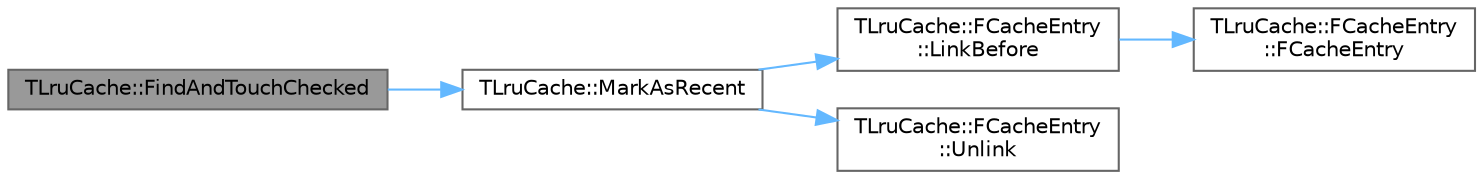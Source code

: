 digraph "TLruCache::FindAndTouchChecked"
{
 // INTERACTIVE_SVG=YES
 // LATEX_PDF_SIZE
  bgcolor="transparent";
  edge [fontname=Helvetica,fontsize=10,labelfontname=Helvetica,labelfontsize=10];
  node [fontname=Helvetica,fontsize=10,shape=box,height=0.2,width=0.4];
  rankdir="LR";
  Node1 [id="Node000001",label="TLruCache::FindAndTouchChecked",height=0.2,width=0.4,color="gray40", fillcolor="grey60", style="filled", fontcolor="black",tooltip="Find the value of the entry with the specified key and mark it as the most recently used."];
  Node1 -> Node2 [id="edge1_Node000001_Node000002",color="steelblue1",style="solid",tooltip=" "];
  Node2 [id="Node000002",label="TLruCache::MarkAsRecent",height=0.2,width=0.4,color="grey40", fillcolor="white", style="filled",URL="$de/d6b/classTLruCache.html#a007487a40d42a413dae892ebaab9355d",tooltip="Mark the given entry as recently used."];
  Node2 -> Node3 [id="edge2_Node000002_Node000003",color="steelblue1",style="solid",tooltip=" "];
  Node3 [id="Node000003",label="TLruCache::FCacheEntry\l::LinkBefore",height=0.2,width=0.4,color="grey40", fillcolor="white", style="filled",URL="$d7/d1d/structTLruCache_1_1FCacheEntry.html#a6d903216421d1053b64f1dad1c2fdb90",tooltip="Add this entry before the given one."];
  Node3 -> Node4 [id="edge3_Node000003_Node000004",color="steelblue1",style="solid",tooltip=" "];
  Node4 [id="Node000004",label="TLruCache::FCacheEntry\l::FCacheEntry",height=0.2,width=0.4,color="grey40", fillcolor="white", style="filled",URL="$d7/d1d/structTLruCache_1_1FCacheEntry.html#ae6d1c18baa3217d8481c99c202a5dd04",tooltip="Create and initialize a new instance."];
  Node2 -> Node5 [id="edge4_Node000002_Node000005",color="steelblue1",style="solid",tooltip=" "];
  Node5 [id="Node000005",label="TLruCache::FCacheEntry\l::Unlink",height=0.2,width=0.4,color="grey40", fillcolor="white", style="filled",URL="$d7/d1d/structTLruCache_1_1FCacheEntry.html#a67c7c972d7210e5972c267df5df52bb7",tooltip="Remove this entry from the list."];
}
